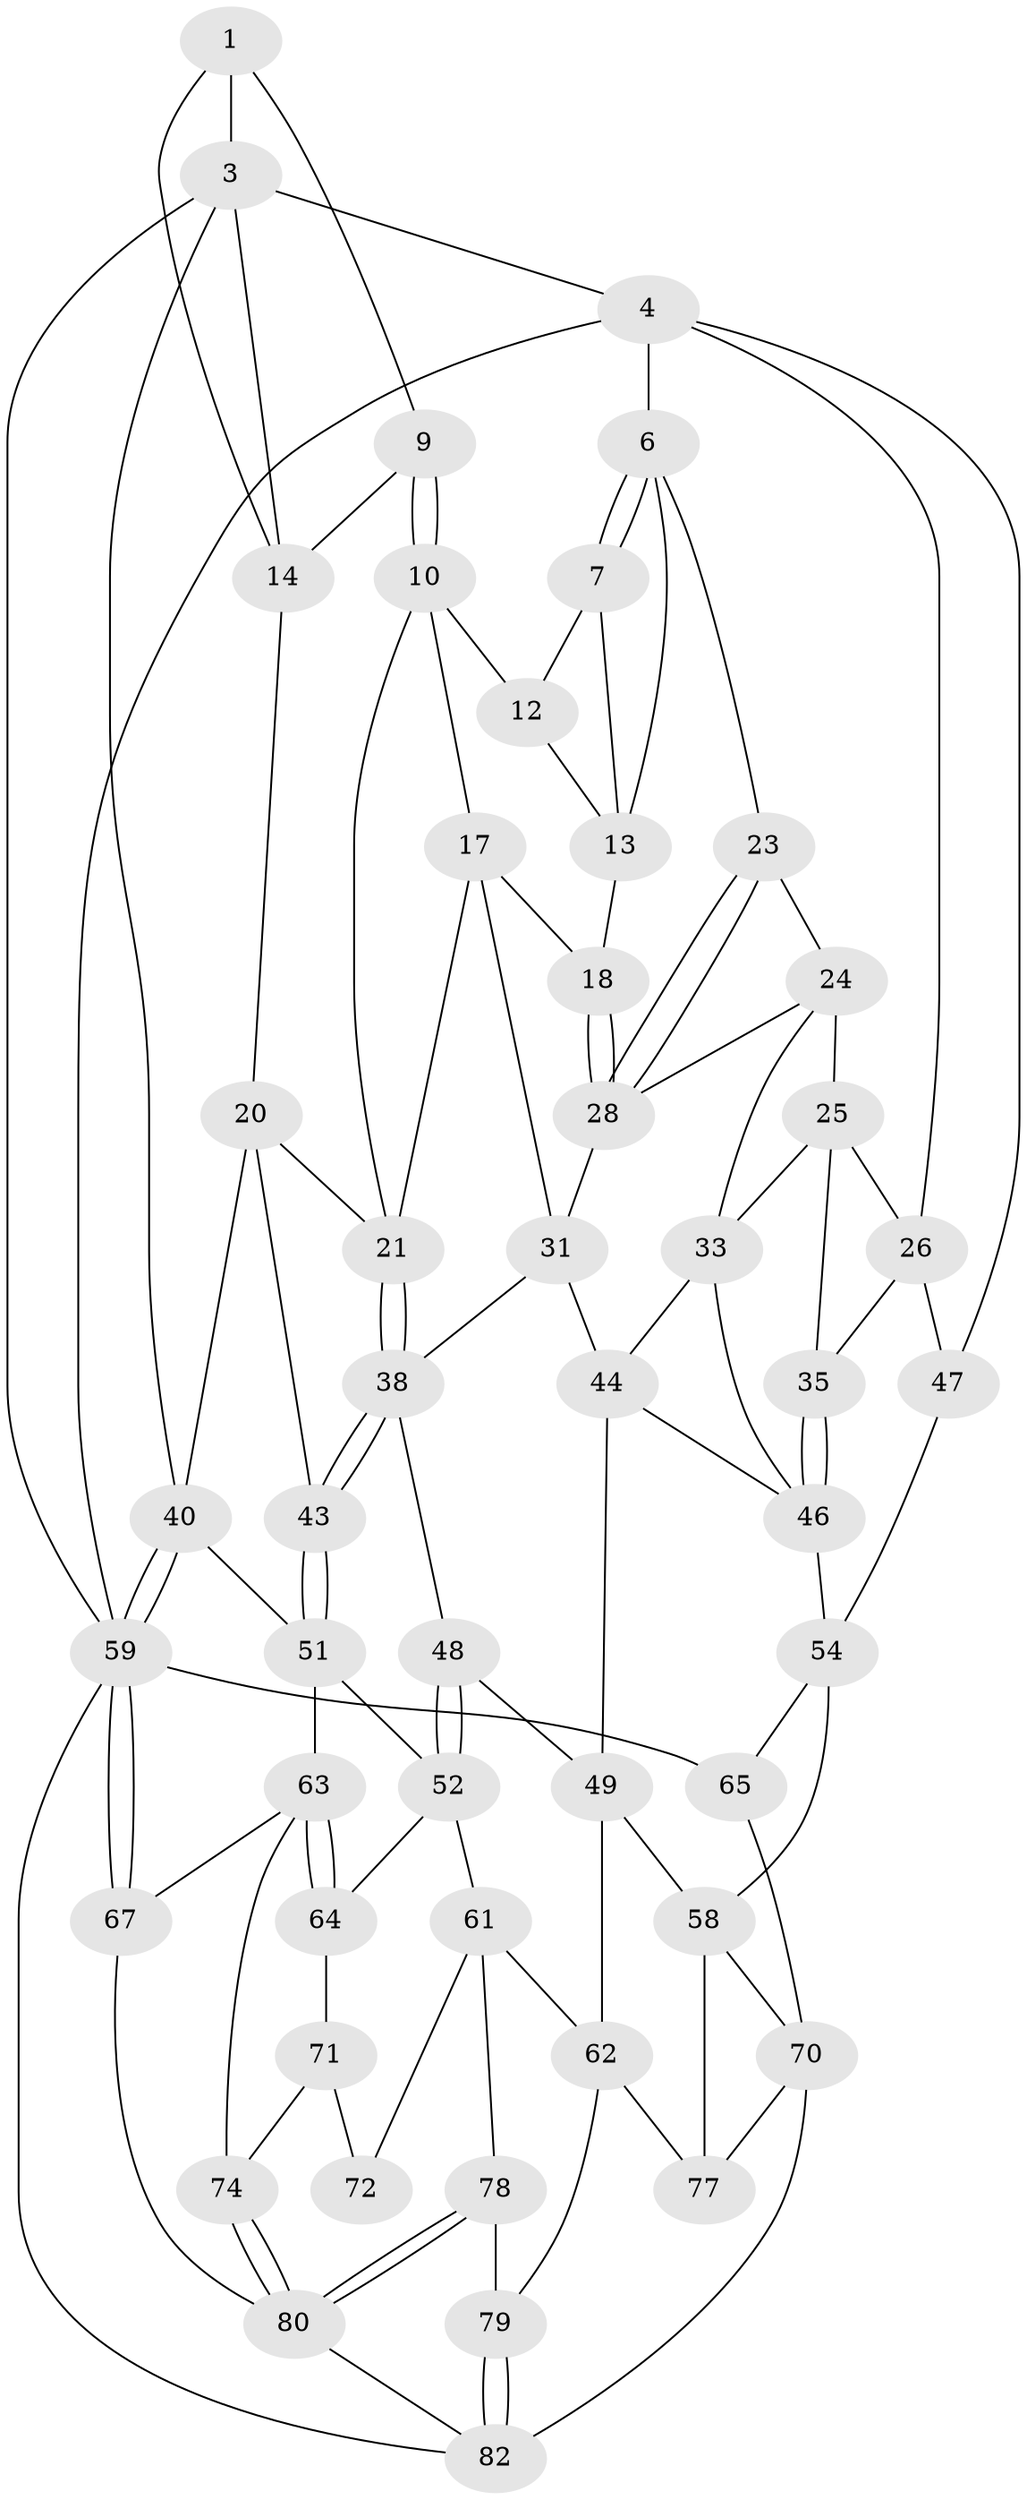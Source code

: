 // Generated by graph-tools (version 1.1) at 2025/52/02/27/25 19:52:38]
// undirected, 50 vertices, 107 edges
graph export_dot {
graph [start="1"]
  node [color=gray90,style=filled];
  1 [pos="+0.6492641253002384+0",super="+2"];
  3 [pos="+1+0",super="+37"];
  4 [pos="+0+0",super="+5"];
  6 [pos="+0.14677278415787356+0",super="+16"];
  7 [pos="+0.37955103010167374+0",super="+8"];
  9 [pos="+0.7040036999709656+0.031230514202293492"];
  10 [pos="+0.6455552906170405+0.1118272615525769",super="+11"];
  12 [pos="+0.553529647595504+0.05167525524681202"];
  13 [pos="+0.4792619601636741+0.08562987816318979",super="+15"];
  14 [pos="+0.7827355903655131+0.08716007716348795",super="+19"];
  17 [pos="+0.5200794423994728+0.17264017996183204",super="+27"];
  18 [pos="+0.4548057633613161+0.14949452958665432"];
  20 [pos="+0.7975221850731358+0.18598374977400386",super="+42"];
  21 [pos="+0.6991415537503455+0.20960544150090696",super="+22"];
  23 [pos="+0.2916551271025223+0.08015861602118168"];
  24 [pos="+0.29216545535626437+0.09983357804436192",super="+29"];
  25 [pos="+0.22400328353610166+0.2136356488139017",super="+34"];
  26 [pos="+0.141176929582949+0.18085467223149013",super="+36"];
  28 [pos="+0.4117140401802397+0.19598600688479093",super="+30"];
  31 [pos="+0.5318478334129947+0.28099573343028383",super="+32"];
  33 [pos="+0.2942955417669708+0.24746662747293394",super="+45"];
  35 [pos="+0.20693920751560557+0.3311643077761273"];
  38 [pos="+0.6816213725519293+0.29750156835455943",super="+39"];
  40 [pos="+1+0.44547931203673297",super="+41"];
  43 [pos="+0.7077533919725638+0.34594315323964314"];
  44 [pos="+0.4291841898969857+0.32270326271282074",super="+50"];
  46 [pos="+0.2800544264178398+0.4872222934125403",super="+53"];
  47 [pos="+0+0.4261032793546317"];
  48 [pos="+0.5749902886505055+0.4473009287411179"];
  49 [pos="+0.5041028454689529+0.4347241006775003",super="+57"];
  51 [pos="+0.7215061543630233+0.4332964140020447",super="+56"];
  52 [pos="+0.582311596461495+0.45467483952671833",super="+60"];
  54 [pos="+0.2729524975938141+0.5134387380382878",super="+55"];
  58 [pos="+0.3001923466759028+0.5595439240124811",super="+69"];
  59 [pos="+1+1",super="+66"];
  61 [pos="+0.4563733371370753+0.666327400108389",super="+73"];
  62 [pos="+0.3840696608346322+0.6204915505147205",super="+76"];
  63 [pos="+0.8203857993954058+0.5979009347682133",super="+68"];
  64 [pos="+0.6885665941126802+0.6314922607926725"];
  65 [pos="+0+0.7093352220888237"];
  67 [pos="+1+1"];
  70 [pos="+0+0.7612455347013714",super="+81"];
  71 [pos="+0.6858706838082641+0.6405982868441502",super="+75"];
  72 [pos="+0.6316409866825339+0.7725397200911197"];
  74 [pos="+0.7626234726152089+0.8294859952396536"];
  77 [pos="+0.18691478853144936+0.7937116328894793"];
  78 [pos="+0.4674299311038404+0.8714882981920536"];
  79 [pos="+0.3215485740867481+0.8749815203679423"];
  80 [pos="+0.5127134321737563+0.9696574639416063",super="+83"];
  82 [pos="+0.1844784933567857+1",super="+84"];
  1 -- 9;
  1 -- 3;
  1 -- 14;
  3 -- 4;
  3 -- 59;
  3 -- 40;
  3 -- 14;
  4 -- 47;
  4 -- 26;
  4 -- 6;
  4 -- 59;
  6 -- 7;
  6 -- 7;
  6 -- 13;
  6 -- 23;
  7 -- 13;
  7 -- 12;
  9 -- 10;
  9 -- 10;
  9 -- 14;
  10 -- 17;
  10 -- 12;
  10 -- 21;
  12 -- 13;
  13 -- 18;
  14 -- 20;
  17 -- 18;
  17 -- 31;
  17 -- 21;
  18 -- 28;
  18 -- 28;
  20 -- 21;
  20 -- 40;
  20 -- 43;
  21 -- 38;
  21 -- 38;
  23 -- 24;
  23 -- 28;
  23 -- 28;
  24 -- 25;
  24 -- 33;
  24 -- 28;
  25 -- 26;
  25 -- 35;
  25 -- 33;
  26 -- 35;
  26 -- 47;
  28 -- 31;
  31 -- 44;
  31 -- 38;
  33 -- 44;
  33 -- 46;
  35 -- 46;
  35 -- 46;
  38 -- 43;
  38 -- 43;
  38 -- 48;
  40 -- 59;
  40 -- 59;
  40 -- 51;
  43 -- 51;
  43 -- 51;
  44 -- 49;
  44 -- 46;
  46 -- 54;
  47 -- 54;
  48 -- 49;
  48 -- 52;
  48 -- 52;
  49 -- 58;
  49 -- 62;
  51 -- 52;
  51 -- 63;
  52 -- 64;
  52 -- 61;
  54 -- 58;
  54 -- 65;
  58 -- 77;
  58 -- 70;
  59 -- 67;
  59 -- 67;
  59 -- 65;
  59 -- 82;
  61 -- 62;
  61 -- 72;
  61 -- 78;
  62 -- 77;
  62 -- 79;
  63 -- 64;
  63 -- 64;
  63 -- 74;
  63 -- 67;
  64 -- 71;
  65 -- 70;
  67 -- 80;
  70 -- 82;
  70 -- 77;
  71 -- 72 [weight=2];
  71 -- 74;
  74 -- 80;
  74 -- 80;
  78 -- 79;
  78 -- 80;
  78 -- 80;
  79 -- 82;
  79 -- 82;
  80 -- 82;
}
